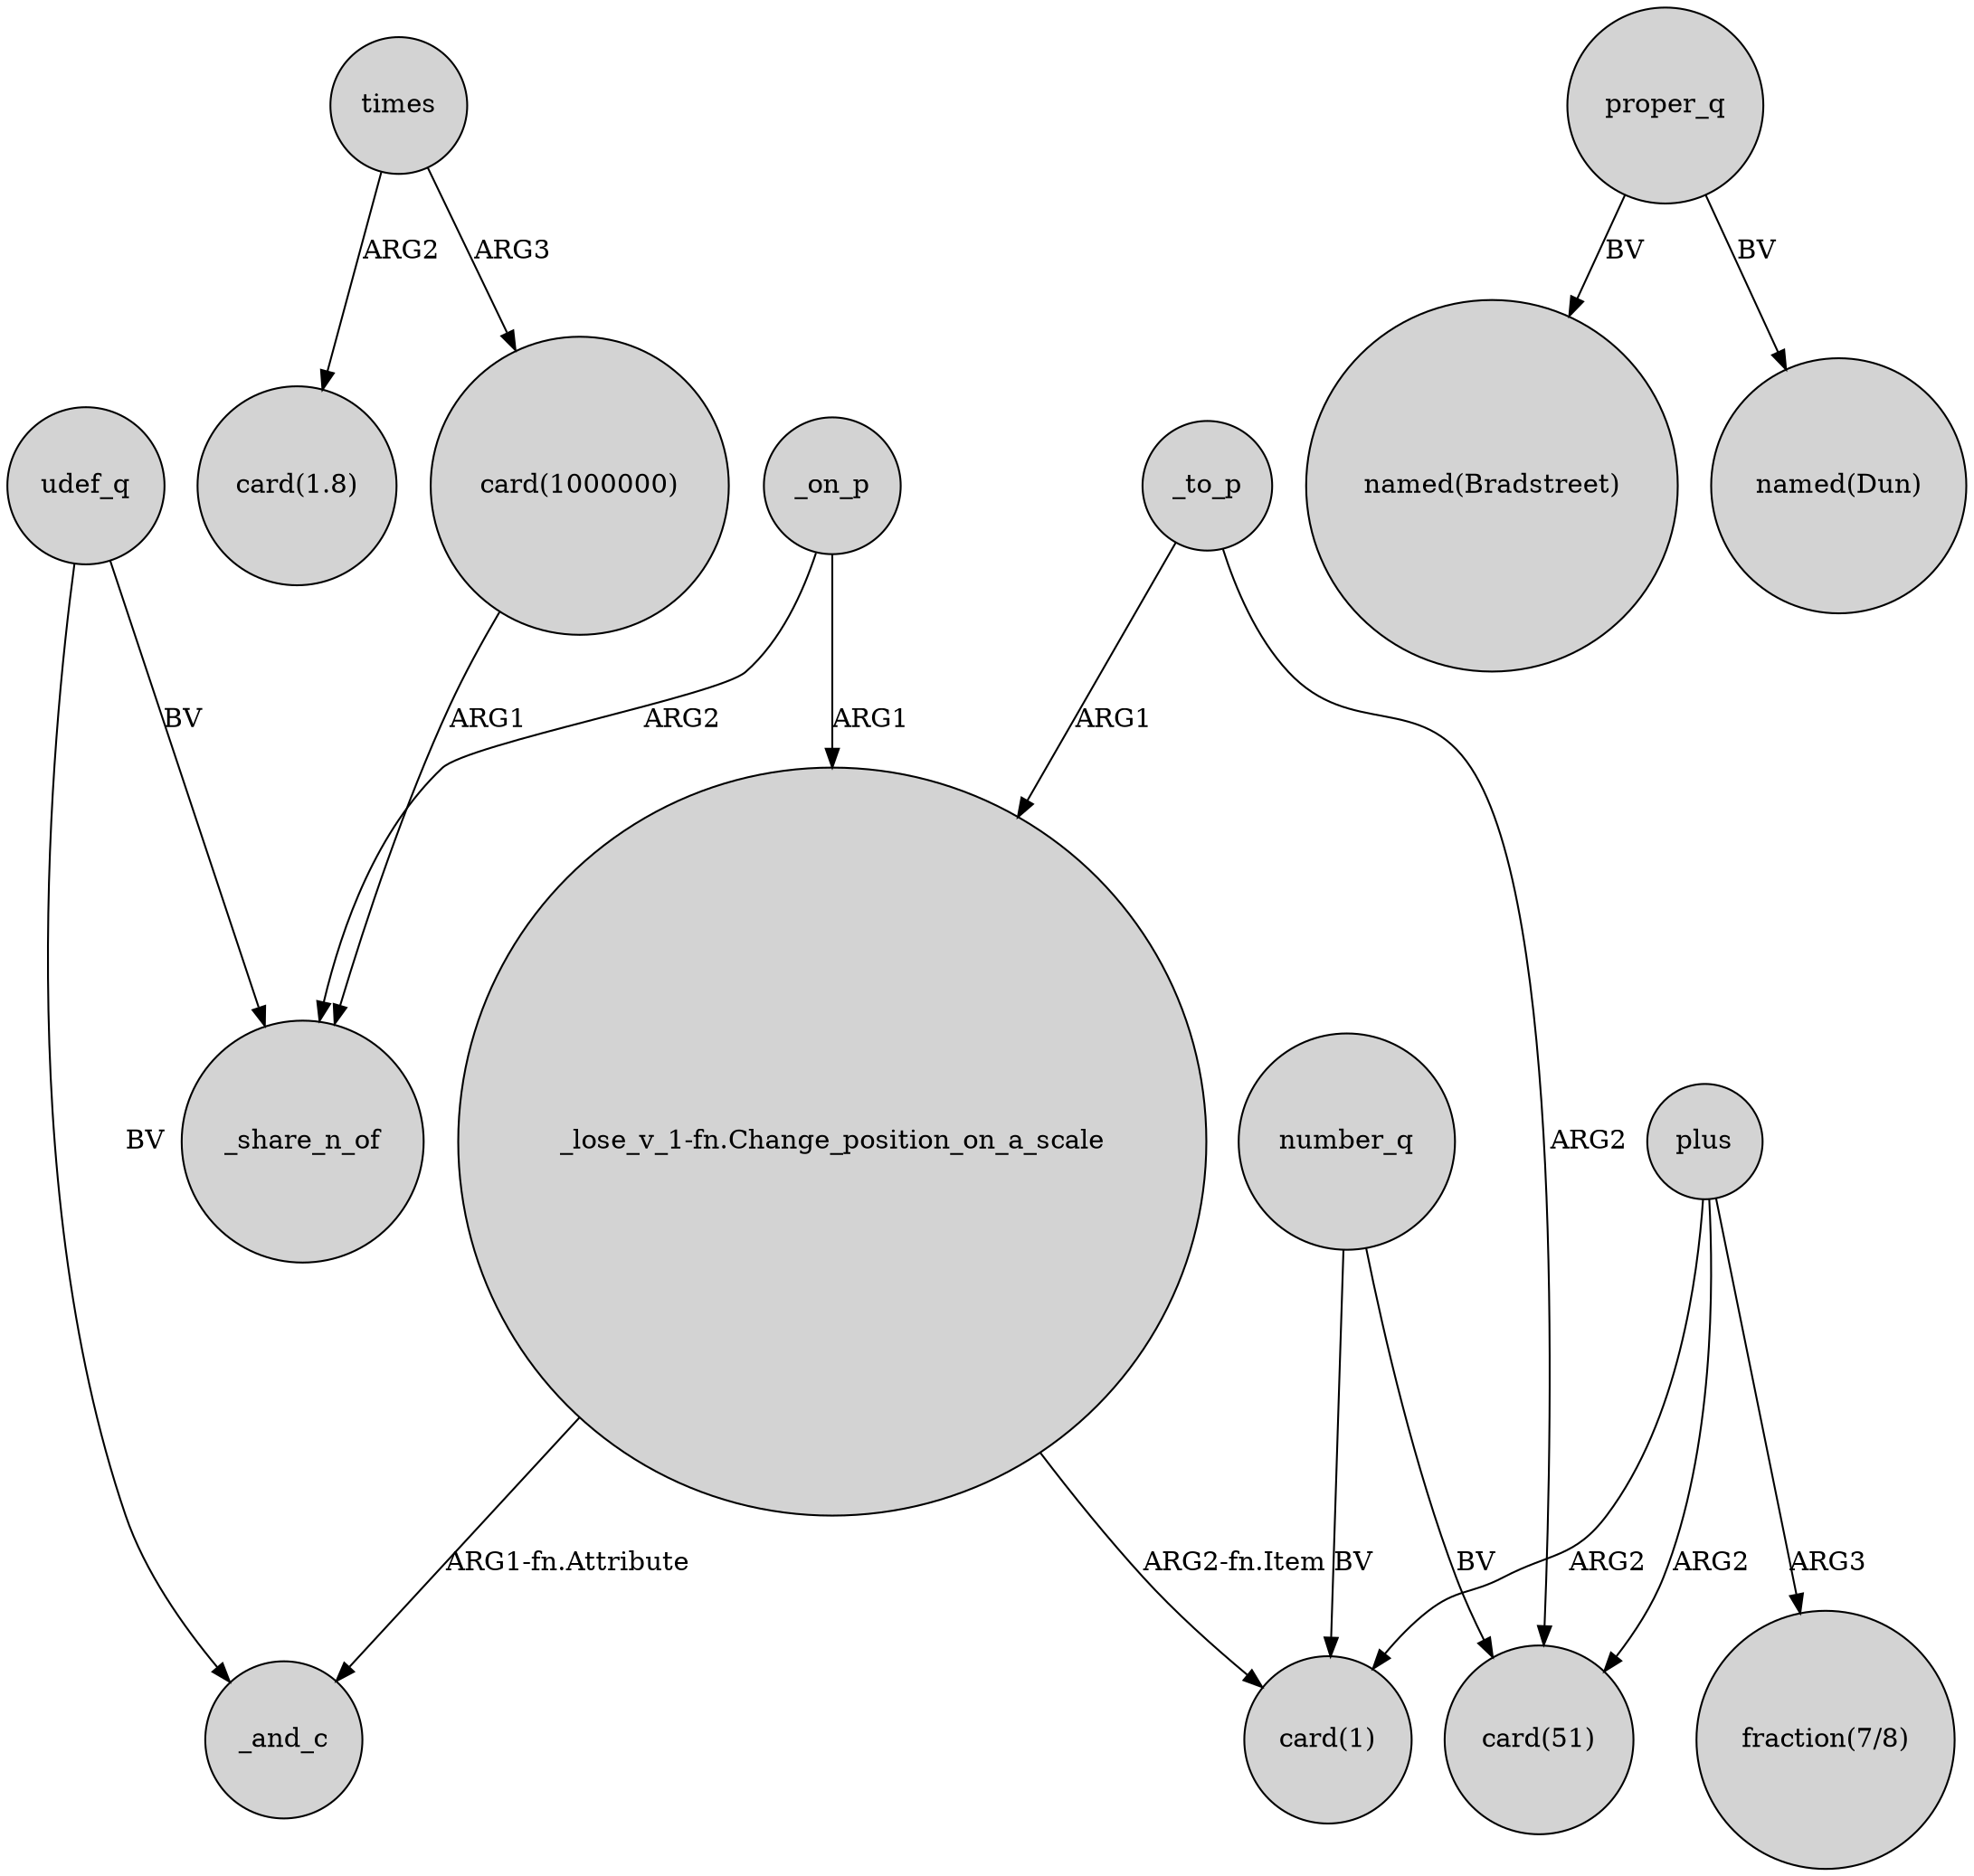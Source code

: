 digraph {
	node [shape=circle style=filled]
	times -> "card(1000000)" [label=ARG3]
	number_q -> "card(51)" [label=BV]
	_to_p -> "_lose_v_1-fn.Change_position_on_a_scale" [label=ARG1]
	proper_q -> "named(Bradstreet)" [label=BV]
	plus -> "card(51)" [label=ARG2]
	plus -> "fraction(7/8)" [label=ARG3]
	proper_q -> "named(Dun)" [label=BV]
	udef_q -> _share_n_of [label=BV]
	udef_q -> _and_c [label=BV]
	"card(1000000)" -> _share_n_of [label=ARG1]
	_on_p -> "_lose_v_1-fn.Change_position_on_a_scale" [label=ARG1]
	number_q -> "card(1)" [label=BV]
	"_lose_v_1-fn.Change_position_on_a_scale" -> "card(1)" [label="ARG2-fn.Item"]
	plus -> "card(1)" [label=ARG2]
	_to_p -> "card(51)" [label=ARG2]
	times -> "card(1.8)" [label=ARG2]
	_on_p -> _share_n_of [label=ARG2]
	"_lose_v_1-fn.Change_position_on_a_scale" -> _and_c [label="ARG1-fn.Attribute"]
}
